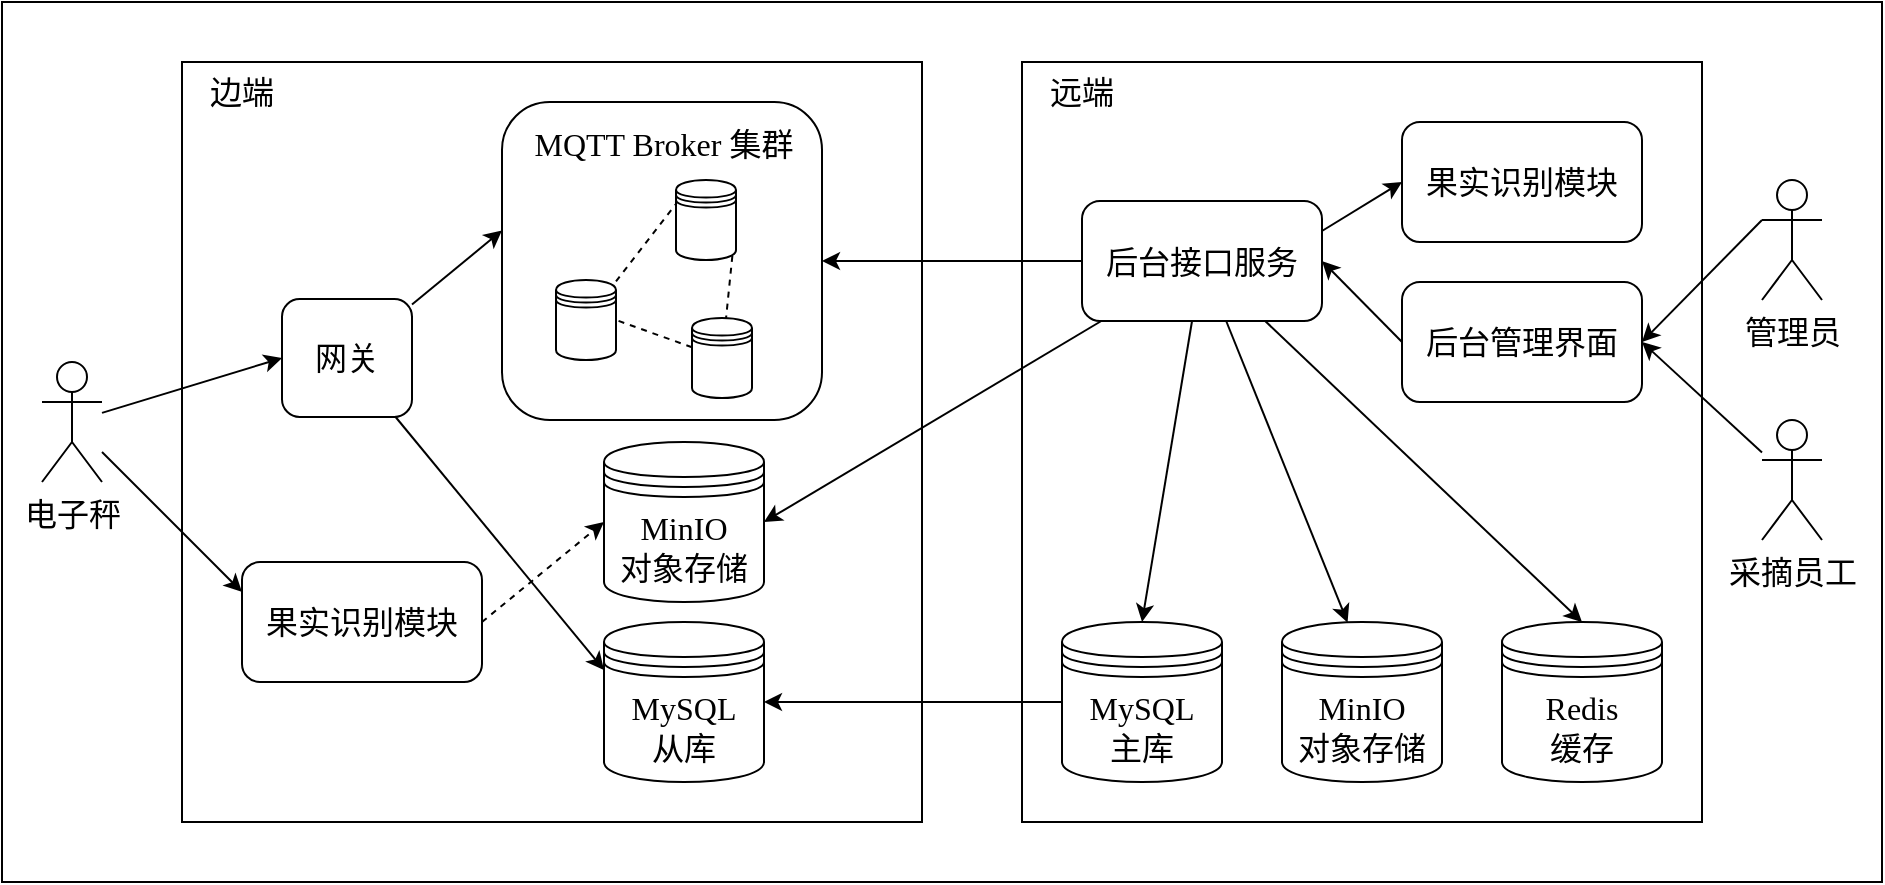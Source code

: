 <mxfile>
    <diagram id="rLb33e_ZUCW9Q-OM_yQa" name="Page-1">
        <mxGraphModel dx="239" dy="3004" grid="1" gridSize="10" guides="1" tooltips="1" connect="1" arrows="1" fold="1" page="1" pageScale="1" pageWidth="827" pageHeight="1169" math="0" shadow="0">
            <root>
                <mxCell id="0"/>
                <mxCell id="1" parent="0"/>
                <mxCell id="291" value="" style="rounded=0;whiteSpace=wrap;html=1;" vertex="1" parent="1">
                    <mxGeometry x="900" y="-1520" width="940" height="440" as="geometry"/>
                </mxCell>
                <mxCell id="160" value="" style="rounded=0;whiteSpace=wrap;html=1;fontFamily=Songti SC;fontSize=16;" parent="1" vertex="1">
                    <mxGeometry x="990" y="-1490" width="370" height="380" as="geometry"/>
                </mxCell>
                <mxCell id="189" value="" style="rounded=1;whiteSpace=wrap;html=1;fontFamily=Songti SC;fontSize=16;" parent="1" vertex="1">
                    <mxGeometry x="1150" y="-1470" width="160" height="159" as="geometry"/>
                </mxCell>
                <mxCell id="174" value="" style="rounded=0;whiteSpace=wrap;html=1;fontSize=16;fontFamily=Songti SC;" parent="1" vertex="1">
                    <mxGeometry x="1410" y="-1490" width="340" height="380" as="geometry"/>
                </mxCell>
                <mxCell id="264" style="edgeStyle=none;html=1;fontFamily=Songti SC;fontSize=16;endArrow=none;endFill=0;startArrow=classic;startFill=1;" parent="1" source="110" target="117" edge="1">
                    <mxGeometry relative="1" as="geometry"/>
                </mxCell>
                <mxCell id="110" value="&lt;font&gt;MySQL&lt;/font&gt;&lt;div&gt;&lt;font&gt;从库&lt;/font&gt;&lt;/div&gt;" style="shape=datastore;whiteSpace=wrap;html=1;fontFamily=Songti SC;fontSize=16;" parent="1" vertex="1">
                    <mxGeometry x="1201" y="-1210" width="80" height="80" as="geometry"/>
                </mxCell>
                <mxCell id="117" value="&lt;font&gt;MySQL&lt;/font&gt;&lt;div&gt;&lt;font&gt;主库&lt;/font&gt;&lt;/div&gt;" style="shape=datastore;whiteSpace=wrap;html=1;fontFamily=Songti SC;fontSize=16;" parent="1" vertex="1">
                    <mxGeometry x="1430" y="-1210" width="80" height="80" as="geometry"/>
                </mxCell>
                <mxCell id="140" style="edgeStyle=none;html=1;entryX=0;entryY=0.3;entryDx=0;entryDy=0;fontFamily=Songti SC;fontSize=16;" parent="1" source="131" target="110" edge="1">
                    <mxGeometry relative="1" as="geometry"/>
                </mxCell>
                <mxCell id="131" value="网关" style="rounded=1;whiteSpace=wrap;html=1;fontFamily=Songti SC;fontSize=16;" parent="1" vertex="1">
                    <mxGeometry x="1040" y="-1371.5" width="65" height="59" as="geometry"/>
                </mxCell>
                <mxCell id="135" style="edgeStyle=none;html=1;entryX=0.5;entryY=0;entryDx=0;entryDy=0;fontFamily=Songti SC;fontSize=16;" parent="1" source="132" target="117" edge="1">
                    <mxGeometry relative="1" as="geometry"/>
                </mxCell>
                <mxCell id="179" style="edgeStyle=none;html=1;fontFamily=Songti SC;fontSize=16;entryX=0;entryY=0.5;entryDx=0;entryDy=0;exitX=1;exitY=0.25;exitDx=0;exitDy=0;" parent="1" source="132" target="177" edge="1">
                    <mxGeometry relative="1" as="geometry"/>
                </mxCell>
                <mxCell id="204" style="edgeStyle=none;html=1;entryX=0.5;entryY=0;entryDx=0;entryDy=0;fontFamily=Songti SC;fontSize=16;" parent="1" source="132" target="181" edge="1">
                    <mxGeometry relative="1" as="geometry"/>
                </mxCell>
                <mxCell id="214" style="edgeStyle=none;html=1;entryX=1;entryY=0.5;entryDx=0;entryDy=0;fontFamily=Songti SC;fontSize=16;" parent="1" source="132" target="212" edge="1">
                    <mxGeometry relative="1" as="geometry"/>
                </mxCell>
                <mxCell id="290" style="edgeStyle=none;html=1;entryX=1;entryY=0.5;entryDx=0;entryDy=0;" parent="1" source="132" target="189" edge="1">
                    <mxGeometry relative="1" as="geometry"/>
                </mxCell>
                <mxCell id="132" value="后台接口服务" style="rounded=1;whiteSpace=wrap;html=1;fontFamily=Songti SC;fontSize=16;" parent="1" vertex="1">
                    <mxGeometry x="1440" y="-1420.5" width="120" height="60" as="geometry"/>
                </mxCell>
                <mxCell id="163" value="边端" style="text;html=1;align=center;verticalAlign=middle;whiteSpace=wrap;rounded=0;fontFamily=Songti SC;fontSize=16;" parent="1" vertex="1">
                    <mxGeometry x="990" y="-1490" width="60" height="30" as="geometry"/>
                </mxCell>
                <mxCell id="231" style="edgeStyle=none;html=1;entryX=1;entryY=0.5;entryDx=0;entryDy=0;fontFamily=Songti SC;fontSize=16;exitX=0;exitY=0.5;exitDx=0;exitDy=0;" parent="1" source="166" target="132" edge="1">
                    <mxGeometry relative="1" as="geometry"/>
                </mxCell>
                <mxCell id="166" value="后台管理界面" style="rounded=1;whiteSpace=wrap;html=1;fontFamily=Songti SC;fontSize=16;" parent="1" vertex="1">
                    <mxGeometry x="1600" y="-1380" width="120" height="60" as="geometry"/>
                </mxCell>
                <mxCell id="228" style="edgeStyle=none;html=1;entryX=1;entryY=0.5;entryDx=0;entryDy=0;fontFamily=Songti SC;fontSize=16;exitX=0;exitY=0.333;exitDx=0;exitDy=0;exitPerimeter=0;" parent="1" source="167" target="166" edge="1">
                    <mxGeometry relative="1" as="geometry"/>
                </mxCell>
                <mxCell id="167" value="管理员" style="shape=umlActor;verticalLabelPosition=bottom;verticalAlign=top;html=1;outlineConnect=0;fontFamily=Songti SC;fontSize=16;" parent="1" vertex="1">
                    <mxGeometry x="1780" y="-1431" width="30" height="60" as="geometry"/>
                </mxCell>
                <mxCell id="175" value="远端" style="text;html=1;align=center;verticalAlign=middle;whiteSpace=wrap;rounded=0;fontSize=16;fontFamily=Songti SC;" parent="1" vertex="1">
                    <mxGeometry x="1410" y="-1490" width="60" height="30" as="geometry"/>
                </mxCell>
                <mxCell id="177" value="果实识别模块" style="rounded=1;whiteSpace=wrap;html=1;fontFamily=Songti SC;fontSize=16;" parent="1" vertex="1">
                    <mxGeometry x="1600" y="-1460" width="120" height="60" as="geometry"/>
                </mxCell>
                <mxCell id="186" style="edgeStyle=none;html=1;entryX=0;entryY=0.3;entryDx=0;entryDy=0;dashed=1;endArrow=none;endFill=0;fontFamily=Songti SC;fontSize=16;" parent="1" source="182" target="185" edge="1">
                    <mxGeometry relative="1" as="geometry"/>
                </mxCell>
                <mxCell id="182" value="" style="shape=datastore;whiteSpace=wrap;html=1;fontFamily=Songti SC;fontSize=16;" parent="1" vertex="1">
                    <mxGeometry x="1177" y="-1381" width="30" height="40" as="geometry"/>
                </mxCell>
                <mxCell id="184" value="" style="shape=datastore;whiteSpace=wrap;html=1;fontFamily=Songti SC;fontSize=16;" parent="1" vertex="1">
                    <mxGeometry x="1245" y="-1362" width="30" height="40" as="geometry"/>
                </mxCell>
                <mxCell id="187" style="edgeStyle=none;html=1;dashed=1;endArrow=none;endFill=0;exitX=1;exitY=0.5;exitDx=0;exitDy=0;fontFamily=Songti SC;fontSize=16;" parent="1" source="185" target="184" edge="1">
                    <mxGeometry relative="1" as="geometry"/>
                </mxCell>
                <mxCell id="185" value="" style="shape=datastore;whiteSpace=wrap;html=1;fontFamily=Songti SC;fontSize=16;" parent="1" vertex="1">
                    <mxGeometry x="1237" y="-1431" width="30" height="40" as="geometry"/>
                </mxCell>
                <mxCell id="188" style="edgeStyle=none;html=1;entryX=1;entryY=0.5;entryDx=0;entryDy=0;endArrow=none;endFill=0;dashed=1;fontFamily=Songti SC;fontSize=16;" parent="1" source="184" target="182" edge="1">
                    <mxGeometry relative="1" as="geometry"/>
                </mxCell>
                <mxCell id="190" style="edgeStyle=none;html=1;entryX=0;entryY=0.404;entryDx=0;entryDy=0;entryPerimeter=0;fontFamily=Songti SC;fontSize=16;" parent="1" source="131" target="189" edge="1">
                    <mxGeometry relative="1" as="geometry"/>
                </mxCell>
                <mxCell id="191" value="MQTT Broker 集群" style="text;html=1;align=center;verticalAlign=middle;whiteSpace=wrap;rounded=0;fontFamily=Songti SC;fontSize=16;" parent="1" vertex="1">
                    <mxGeometry x="1140" y="-1470" width="182" height="42" as="geometry"/>
                </mxCell>
                <mxCell id="286" style="edgeStyle=none;html=1;entryX=0;entryY=0.5;entryDx=0;entryDy=0;dashed=1;exitX=1;exitY=0.5;exitDx=0;exitDy=0;" parent="1" source="199" target="212" edge="1">
                    <mxGeometry relative="1" as="geometry"/>
                </mxCell>
                <mxCell id="199" value="果实识别模块" style="rounded=1;whiteSpace=wrap;html=1;fontFamily=Songti SC;fontSize=16;" parent="1" vertex="1">
                    <mxGeometry x="1020" y="-1240" width="120" height="60" as="geometry"/>
                </mxCell>
                <mxCell id="212" value="MinIO&lt;div&gt;对象存储&lt;/div&gt;" style="shape=datastore;whiteSpace=wrap;html=1;fontFamily=Songti SC;fontSize=16;" parent="1" vertex="1">
                    <mxGeometry x="1201" y="-1300" width="80" height="80" as="geometry"/>
                </mxCell>
                <mxCell id="229" style="edgeStyle=none;html=1;entryX=1;entryY=0.5;entryDx=0;entryDy=0;fontFamily=Songti SC;fontSize=16;" parent="1" source="219" target="166" edge="1">
                    <mxGeometry relative="1" as="geometry"/>
                </mxCell>
                <mxCell id="219" value="采摘员工" style="shape=umlActor;verticalLabelPosition=bottom;verticalAlign=top;html=1;outlineConnect=0;fontFamily=Songti SC;fontSize=16;" parent="1" vertex="1">
                    <mxGeometry x="1780" y="-1311" width="30" height="60" as="geometry"/>
                </mxCell>
                <mxCell id="181" value="Redis&lt;div&gt;缓存&lt;/div&gt;" style="shape=datastore;whiteSpace=wrap;html=1;fontFamily=Songti SC;fontSize=16;" parent="1" vertex="1">
                    <mxGeometry x="1650" y="-1210" width="80" height="80" as="geometry"/>
                </mxCell>
                <mxCell id="276" style="edgeStyle=none;html=1;entryX=0;entryY=0.5;entryDx=0;entryDy=0;" parent="1" source="259" target="131" edge="1">
                    <mxGeometry relative="1" as="geometry"/>
                </mxCell>
                <mxCell id="277" style="edgeStyle=none;html=1;entryX=0;entryY=0.25;entryDx=0;entryDy=0;" parent="1" source="259" target="199" edge="1">
                    <mxGeometry relative="1" as="geometry"/>
                </mxCell>
                <mxCell id="259" value="电子秤" style="shape=umlActor;verticalLabelPosition=bottom;verticalAlign=top;html=1;outlineConnect=0;fontFamily=Songti SC;fontSize=16;" parent="1" vertex="1">
                    <mxGeometry x="920" y="-1340" width="30" height="60" as="geometry"/>
                </mxCell>
                <mxCell id="288" value="MinIO&lt;div&gt;对象存储&lt;/div&gt;" style="shape=datastore;whiteSpace=wrap;html=1;fontFamily=Songti SC;fontSize=16;" parent="1" vertex="1">
                    <mxGeometry x="1540" y="-1210" width="80" height="80" as="geometry"/>
                </mxCell>
                <mxCell id="289" style="edgeStyle=none;html=1;entryX=0.41;entryY=0.003;entryDx=0;entryDy=0;entryPerimeter=0;" parent="1" source="132" target="288" edge="1">
                    <mxGeometry relative="1" as="geometry"/>
                </mxCell>
            </root>
        </mxGraphModel>
    </diagram>
</mxfile>